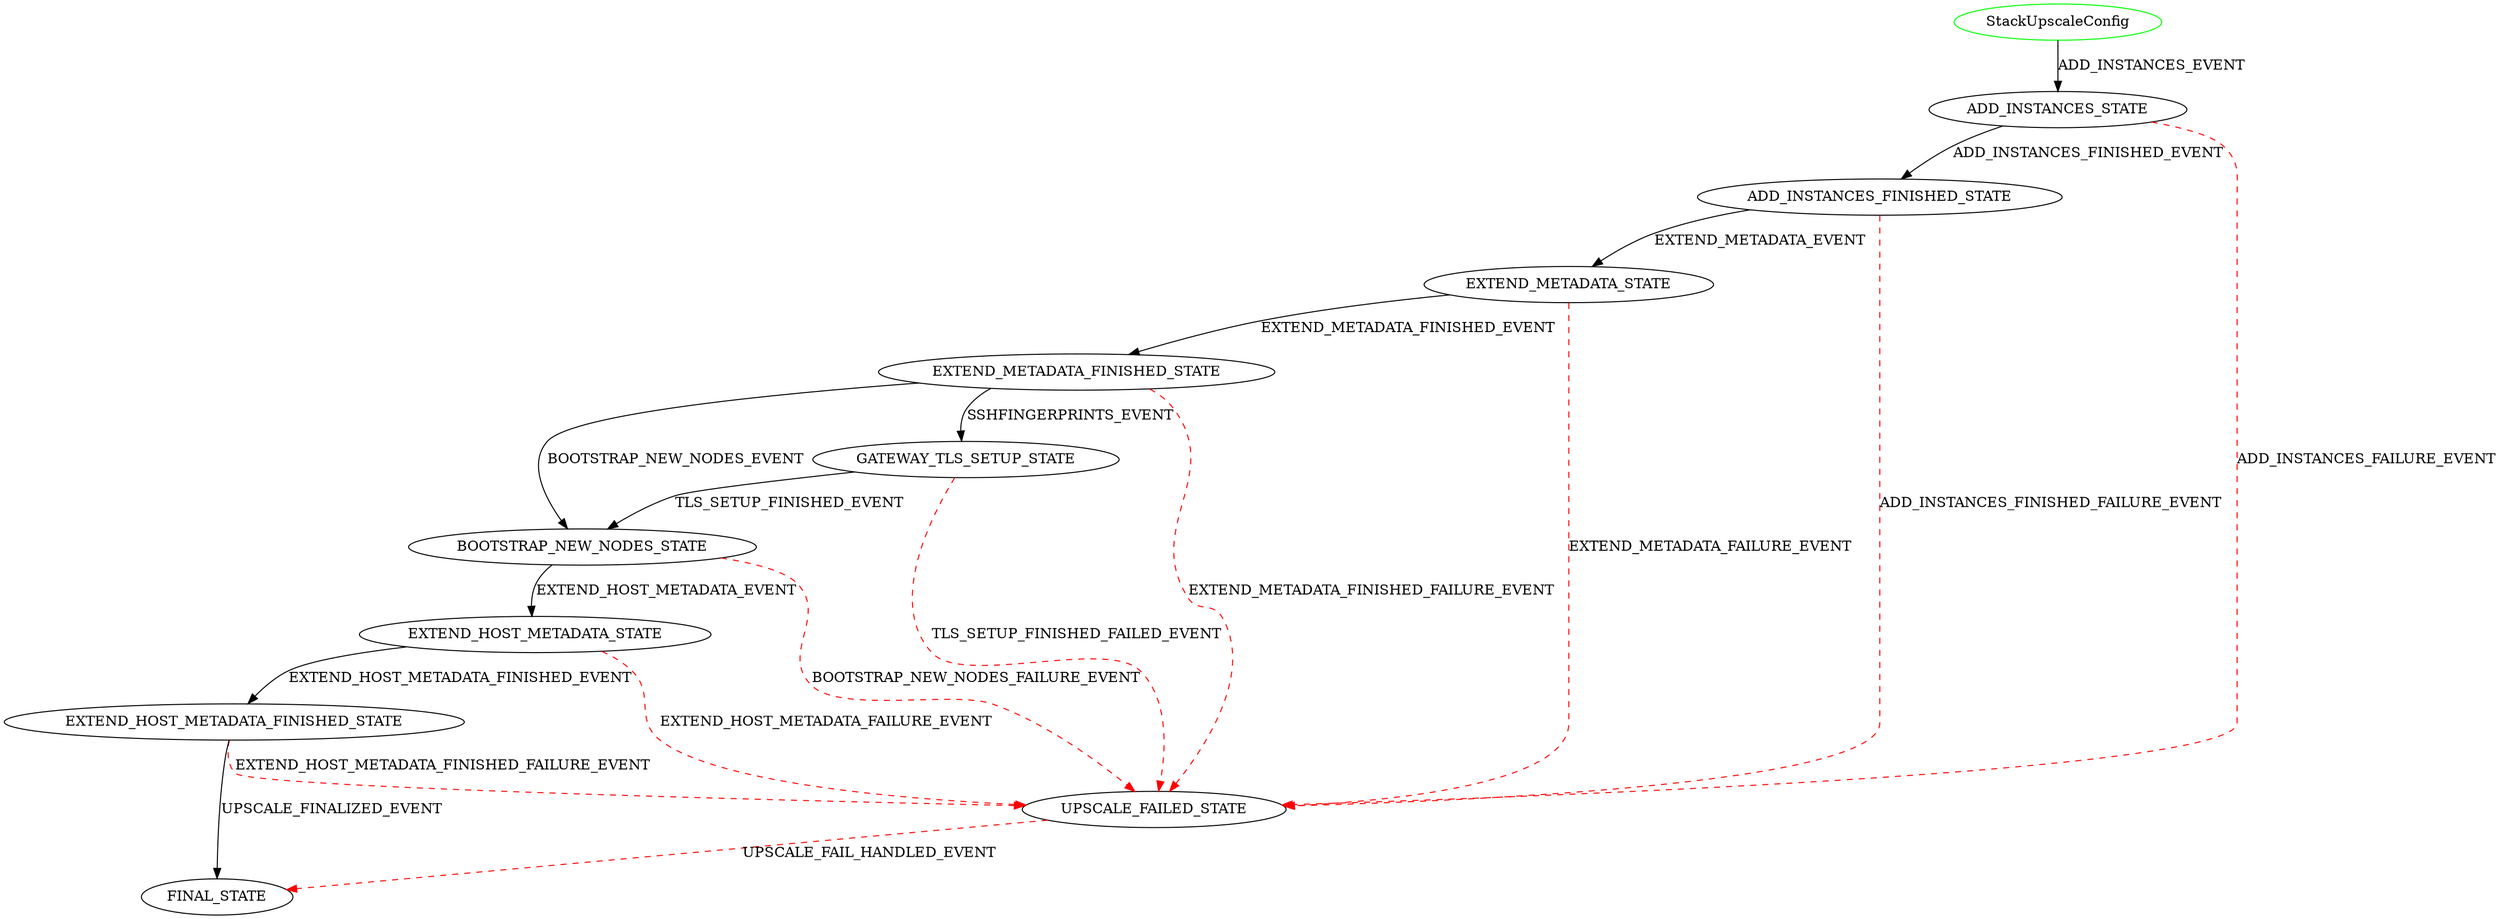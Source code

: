 digraph {
INIT_STATE [label="StackUpscaleConfig" shape=ellipse color=green];
INIT_STATE -> ADD_INSTANCES_STATE [label="ADD_INSTANCES_EVENT" color=black style=solid];
ADD_INSTANCES_STATE -> ADD_INSTANCES_FINISHED_STATE [label="ADD_INSTANCES_FINISHED_EVENT" color=black style=solid];
ADD_INSTANCES_STATE -> UPSCALE_FAILED_STATE [label="ADD_INSTANCES_FAILURE_EVENT" color=red style=dashed];
UPSCALE_FAILED_STATE -> FINAL_STATE [label="UPSCALE_FAIL_HANDLED_EVENT" color=red style=dashed];
ADD_INSTANCES_FINISHED_STATE -> EXTEND_METADATA_STATE [label="EXTEND_METADATA_EVENT" color=black style=solid];
ADD_INSTANCES_FINISHED_STATE -> UPSCALE_FAILED_STATE [label="ADD_INSTANCES_FINISHED_FAILURE_EVENT" color=red style=dashed];
EXTEND_METADATA_STATE -> EXTEND_METADATA_FINISHED_STATE [label="EXTEND_METADATA_FINISHED_EVENT" color=black style=solid];
EXTEND_METADATA_STATE -> UPSCALE_FAILED_STATE [label="EXTEND_METADATA_FAILURE_EVENT" color=red style=dashed];
EXTEND_METADATA_FINISHED_STATE -> BOOTSTRAP_NEW_NODES_STATE [label="BOOTSTRAP_NEW_NODES_EVENT" color=black style=solid];
EXTEND_METADATA_FINISHED_STATE -> UPSCALE_FAILED_STATE [label="EXTEND_METADATA_FINISHED_FAILURE_EVENT" color=red style=dashed];
EXTEND_METADATA_FINISHED_STATE -> GATEWAY_TLS_SETUP_STATE [label="SSHFINGERPRINTS_EVENT" color=black style=solid];
GATEWAY_TLS_SETUP_STATE -> BOOTSTRAP_NEW_NODES_STATE [label="TLS_SETUP_FINISHED_EVENT" color=black style=solid];
GATEWAY_TLS_SETUP_STATE -> UPSCALE_FAILED_STATE [label="TLS_SETUP_FINISHED_FAILED_EVENT" color=red style=dashed];
BOOTSTRAP_NEW_NODES_STATE -> EXTEND_HOST_METADATA_STATE [label="EXTEND_HOST_METADATA_EVENT" color=black style=solid];
BOOTSTRAP_NEW_NODES_STATE -> UPSCALE_FAILED_STATE [label="BOOTSTRAP_NEW_NODES_FAILURE_EVENT" color=red style=dashed];
EXTEND_HOST_METADATA_STATE -> EXTEND_HOST_METADATA_FINISHED_STATE [label="EXTEND_HOST_METADATA_FINISHED_EVENT" color=black style=solid];
EXTEND_HOST_METADATA_STATE -> UPSCALE_FAILED_STATE [label="EXTEND_HOST_METADATA_FAILURE_EVENT" color=red style=dashed];
EXTEND_HOST_METADATA_FINISHED_STATE -> FINAL_STATE [label="UPSCALE_FINALIZED_EVENT" color=black style=solid];
EXTEND_HOST_METADATA_FINISHED_STATE -> UPSCALE_FAILED_STATE [label="EXTEND_HOST_METADATA_FINISHED_FAILURE_EVENT" color=red style=dashed];
}